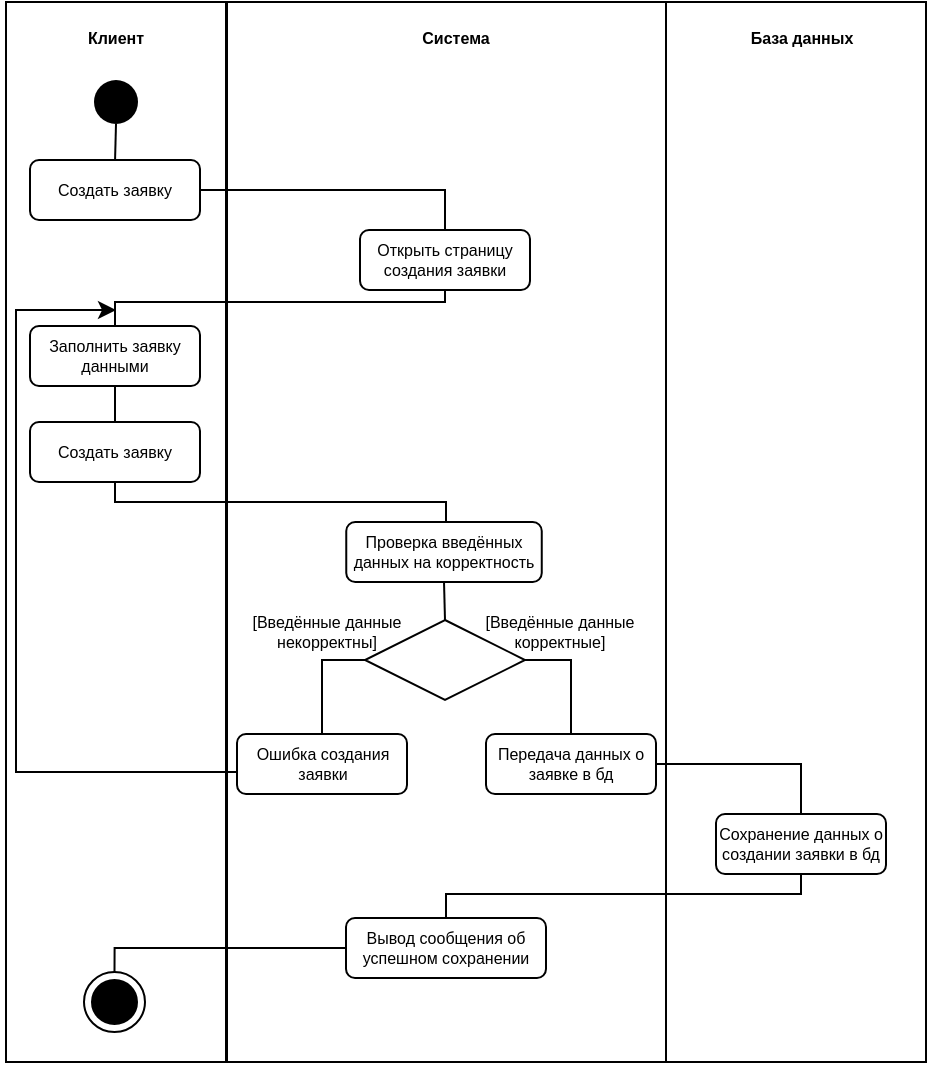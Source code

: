 <mxfile version="28.2.0">
  <diagram name="Страница — 2" id="Cq44oFLjoyiqE8RRYl0i">
    <mxGraphModel dx="1384" dy="755" grid="1" gridSize="10" guides="1" tooltips="1" connect="1" arrows="1" fold="1" page="1" pageScale="1" pageWidth="827" pageHeight="1169" math="0" shadow="0">
      <root>
        <mxCell id="0" />
        <mxCell id="1" parent="0" />
        <mxCell id="xJCdvGsEQJVozeYoEkow-44" value="" style="rounded=0;whiteSpace=wrap;html=1;" parent="1" vertex="1">
          <mxGeometry x="514" y="320" width="130" height="530" as="geometry" />
        </mxCell>
        <mxCell id="xJCdvGsEQJVozeYoEkow-42" value="" style="rounded=0;whiteSpace=wrap;html=1;" parent="1" vertex="1">
          <mxGeometry x="294.5" y="320" width="219.5" height="530" as="geometry" />
        </mxCell>
        <mxCell id="xJCdvGsEQJVozeYoEkow-40" value="" style="rounded=0;whiteSpace=wrap;html=1;" parent="1" vertex="1">
          <mxGeometry x="184" y="320" width="110" height="530" as="geometry" />
        </mxCell>
        <mxCell id="SRcf4w2CBNK6YAiHHpuh-1" style="edgeStyle=orthogonalEdgeStyle;rounded=0;orthogonalLoop=1;jettySize=auto;html=1;entryX=0.5;entryY=0;entryDx=0;entryDy=0;fontFamily=Helvetica;fontSize=8;fontColor=default;endArrow=none;endFill=0;" parent="1" edge="1">
          <mxGeometry relative="1" as="geometry">
            <mxPoint x="239" y="381" as="sourcePoint" />
            <mxPoint x="238.5" y="400" as="targetPoint" />
          </mxGeometry>
        </mxCell>
        <mxCell id="xJCdvGsEQJVozeYoEkow-1" value="" style="ellipse;html=1;shape=endState;fillColor=#000000;strokeColor=none;strokeWidth=1;gradientColor=default;gradientDirection=north;" parent="1" vertex="1">
          <mxGeometry x="224" y="355" width="30" height="30" as="geometry" />
        </mxCell>
        <mxCell id="xJCdvGsEQJVozeYoEkow-9" style="edgeStyle=orthogonalEdgeStyle;rounded=0;orthogonalLoop=1;jettySize=auto;html=1;exitX=1;exitY=0.5;exitDx=0;exitDy=0;entryX=0.5;entryY=0;entryDx=0;entryDy=0;endArrow=none;endFill=0;" parent="1" source="xJCdvGsEQJVozeYoEkow-6" target="xJCdvGsEQJVozeYoEkow-8" edge="1">
          <mxGeometry relative="1" as="geometry" />
        </mxCell>
        <mxCell id="xJCdvGsEQJVozeYoEkow-6" value="Создать заявку" style="rounded=1;whiteSpace=wrap;html=1;strokeWidth=1;perimeterSpacing=0;fontSize=8;" parent="1" vertex="1">
          <mxGeometry x="196" y="399" width="85" height="30" as="geometry" />
        </mxCell>
        <mxCell id="xJCdvGsEQJVozeYoEkow-11" style="edgeStyle=orthogonalEdgeStyle;rounded=0;orthogonalLoop=1;jettySize=auto;html=1;exitX=0.5;exitY=1;exitDx=0;exitDy=0;entryX=0.5;entryY=0;entryDx=0;entryDy=0;endArrow=none;endFill=0;" parent="1" target="xJCdvGsEQJVozeYoEkow-10" edge="1">
          <mxGeometry relative="1" as="geometry">
            <mxPoint x="403.5" y="464" as="sourcePoint" />
            <mxPoint x="284.5" y="490" as="targetPoint" />
            <Array as="points">
              <mxPoint x="404" y="470" />
              <mxPoint x="238" y="470" />
            </Array>
          </mxGeometry>
        </mxCell>
        <mxCell id="xJCdvGsEQJVozeYoEkow-8" value="Открыть страницу создания заявки" style="rounded=1;whiteSpace=wrap;html=1;strokeWidth=1;perimeterSpacing=0;fontSize=8;" parent="1" vertex="1">
          <mxGeometry x="361" y="434" width="85" height="30" as="geometry" />
        </mxCell>
        <mxCell id="xJCdvGsEQJVozeYoEkow-13" style="edgeStyle=orthogonalEdgeStyle;rounded=0;orthogonalLoop=1;jettySize=auto;html=1;exitX=0.5;exitY=1;exitDx=0;exitDy=0;entryX=0.5;entryY=0;entryDx=0;entryDy=0;endArrow=none;endFill=0;" parent="1" source="xJCdvGsEQJVozeYoEkow-10" target="xJCdvGsEQJVozeYoEkow-12" edge="1">
          <mxGeometry relative="1" as="geometry" />
        </mxCell>
        <mxCell id="xJCdvGsEQJVozeYoEkow-10" value="Заполнить заявку данными" style="rounded=1;whiteSpace=wrap;html=1;strokeWidth=1;perimeterSpacing=0;fontSize=8;" parent="1" vertex="1">
          <mxGeometry x="196" y="482" width="85" height="30" as="geometry" />
        </mxCell>
        <mxCell id="P4i_h_b2QhCyt63hFaWK-3" style="edgeStyle=orthogonalEdgeStyle;rounded=0;orthogonalLoop=1;jettySize=auto;html=1;exitX=0.5;exitY=1;exitDx=0;exitDy=0;entryX=0.5;entryY=0;entryDx=0;entryDy=0;fontFamily=Helvetica;fontSize=8;fontColor=default;endArrow=none;endFill=0;" parent="1" edge="1">
          <mxGeometry relative="1" as="geometry">
            <mxPoint x="238.5" y="560" as="sourcePoint" />
            <mxPoint x="403.005" y="580" as="targetPoint" />
            <Array as="points">
              <mxPoint x="238" y="570" />
              <mxPoint x="404" y="570" />
              <mxPoint x="404" y="580" />
            </Array>
          </mxGeometry>
        </mxCell>
        <mxCell id="xJCdvGsEQJVozeYoEkow-12" value="Создать заявку" style="rounded=1;whiteSpace=wrap;html=1;strokeWidth=1;perimeterSpacing=0;fontSize=8;" parent="1" vertex="1">
          <mxGeometry x="196" y="530" width="85" height="30" as="geometry" />
        </mxCell>
        <mxCell id="xJCdvGsEQJVozeYoEkow-17" style="edgeStyle=orthogonalEdgeStyle;rounded=0;orthogonalLoop=1;jettySize=auto;html=1;exitX=0;exitY=0.5;exitDx=0;exitDy=0;entryX=0.5;entryY=0;entryDx=0;entryDy=0;endArrow=none;endFill=0;" parent="1" source="xJCdvGsEQJVozeYoEkow-14" target="xJCdvGsEQJVozeYoEkow-16" edge="1">
          <mxGeometry relative="1" as="geometry" />
        </mxCell>
        <mxCell id="xJCdvGsEQJVozeYoEkow-19" style="edgeStyle=orthogonalEdgeStyle;rounded=0;orthogonalLoop=1;jettySize=auto;html=1;exitX=1;exitY=0.5;exitDx=0;exitDy=0;entryX=0.5;entryY=0;entryDx=0;entryDy=0;endArrow=none;endFill=0;" parent="1" source="xJCdvGsEQJVozeYoEkow-14" target="xJCdvGsEQJVozeYoEkow-18" edge="1">
          <mxGeometry relative="1" as="geometry" />
        </mxCell>
        <mxCell id="xJCdvGsEQJVozeYoEkow-14" value="" style="rhombus;whiteSpace=wrap;html=1;strokeWidth=1;" parent="1" vertex="1">
          <mxGeometry x="363.5" y="629" width="80" height="40" as="geometry" />
        </mxCell>
        <mxCell id="P4i_h_b2QhCyt63hFaWK-1" style="edgeStyle=orthogonalEdgeStyle;rounded=0;orthogonalLoop=1;jettySize=auto;html=1;exitX=0;exitY=0.5;exitDx=0;exitDy=0;fontFamily=Helvetica;fontSize=8;fontColor=default;" parent="1" edge="1">
          <mxGeometry relative="1" as="geometry">
            <mxPoint x="239" y="474" as="targetPoint" />
            <mxPoint x="304.5" y="705" as="sourcePoint" />
            <Array as="points">
              <mxPoint x="189" y="705" />
              <mxPoint x="189" y="474" />
            </Array>
          </mxGeometry>
        </mxCell>
        <mxCell id="xJCdvGsEQJVozeYoEkow-16" value="Ошибка создания заявки" style="rounded=1;whiteSpace=wrap;html=1;strokeWidth=1;perimeterSpacing=0;fontSize=8;" parent="1" vertex="1">
          <mxGeometry x="299.5" y="686" width="85" height="30" as="geometry" />
        </mxCell>
        <mxCell id="xJCdvGsEQJVozeYoEkow-34" style="edgeStyle=orthogonalEdgeStyle;rounded=0;orthogonalLoop=1;jettySize=auto;html=1;exitX=1;exitY=0.5;exitDx=0;exitDy=0;entryX=0.5;entryY=0;entryDx=0;entryDy=0;endArrow=none;endFill=0;" parent="1" source="xJCdvGsEQJVozeYoEkow-18" target="xJCdvGsEQJVozeYoEkow-22" edge="1">
          <mxGeometry relative="1" as="geometry" />
        </mxCell>
        <mxCell id="xJCdvGsEQJVozeYoEkow-18" value="Передача данных о заявке в бд" style="rounded=1;whiteSpace=wrap;html=1;strokeWidth=1;perimeterSpacing=0;fontSize=8;" parent="1" vertex="1">
          <mxGeometry x="424" y="686" width="85" height="30" as="geometry" />
        </mxCell>
        <mxCell id="xJCdvGsEQJVozeYoEkow-20" value="[Введённые данные некорректны]" style="text;html=1;align=center;verticalAlign=middle;whiteSpace=wrap;rounded=0;fontSize=8;" parent="1" vertex="1">
          <mxGeometry x="304" y="626" width="80.5" height="17" as="geometry" />
        </mxCell>
        <mxCell id="xJCdvGsEQJVozeYoEkow-21" value="[Введённые данные корректные]" style="text;html=1;align=center;verticalAlign=middle;whiteSpace=wrap;rounded=0;fontSize=8;" parent="1" vertex="1">
          <mxGeometry x="417.5" y="626" width="85.5" height="17" as="geometry" />
        </mxCell>
        <mxCell id="xJCdvGsEQJVozeYoEkow-35" style="edgeStyle=orthogonalEdgeStyle;rounded=0;orthogonalLoop=1;jettySize=auto;html=1;exitX=0.5;exitY=1;exitDx=0;exitDy=0;endArrow=none;endFill=0;entryX=0.5;entryY=0;entryDx=0;entryDy=0;" parent="1" source="xJCdvGsEQJVozeYoEkow-22" target="xJCdvGsEQJVozeYoEkow-23" edge="1">
          <mxGeometry relative="1" as="geometry">
            <mxPoint x="586.5" y="761" as="sourcePoint" />
            <mxPoint x="404" y="776" as="targetPoint" />
            <Array as="points">
              <mxPoint x="582" y="766" />
              <mxPoint x="404" y="766" />
            </Array>
          </mxGeometry>
        </mxCell>
        <mxCell id="xJCdvGsEQJVozeYoEkow-22" value="Сохранение данных о создании заявки в бд" style="rounded=1;whiteSpace=wrap;html=1;strokeWidth=1;perimeterSpacing=0;fontSize=8;" parent="1" vertex="1">
          <mxGeometry x="539" y="726" width="85" height="30" as="geometry" />
        </mxCell>
        <mxCell id="xJCdvGsEQJVozeYoEkow-38" style="edgeStyle=orthogonalEdgeStyle;rounded=0;orthogonalLoop=1;jettySize=auto;html=1;exitX=0;exitY=0.5;exitDx=0;exitDy=0;entryX=0.5;entryY=0;entryDx=0;entryDy=0;endArrow=none;endFill=0;" parent="1" source="xJCdvGsEQJVozeYoEkow-23" target="xJCdvGsEQJVozeYoEkow-25" edge="1">
          <mxGeometry relative="1" as="geometry">
            <Array as="points">
              <mxPoint x="238" y="793" />
            </Array>
          </mxGeometry>
        </mxCell>
        <mxCell id="xJCdvGsEQJVozeYoEkow-23" value="Вывод сообщения об успешном сохранении" style="rounded=1;whiteSpace=wrap;html=1;strokeWidth=1;perimeterSpacing=0;fontSize=8;" parent="1" vertex="1">
          <mxGeometry x="354" y="778" width="100" height="30" as="geometry" />
        </mxCell>
        <mxCell id="xJCdvGsEQJVozeYoEkow-25" value="" style="ellipse;html=1;shape=endState;fillColor=#000000;strokeColor=#000000;" parent="1" vertex="1">
          <mxGeometry x="223" y="805" width="30.5" height="30" as="geometry" />
        </mxCell>
        <mxCell id="xJCdvGsEQJVozeYoEkow-41" value="Клиент" style="text;html=1;align=center;verticalAlign=middle;whiteSpace=wrap;rounded=0;fontSize=8;fontStyle=1" parent="1" vertex="1">
          <mxGeometry x="204" y="330" width="70" height="16" as="geometry" />
        </mxCell>
        <mxCell id="xJCdvGsEQJVozeYoEkow-43" value="Система" style="text;html=1;align=center;verticalAlign=middle;whiteSpace=wrap;rounded=0;fontSize=8;fontStyle=1" parent="1" vertex="1">
          <mxGeometry x="374.25" y="330" width="70" height="16" as="geometry" />
        </mxCell>
        <mxCell id="xJCdvGsEQJVozeYoEkow-45" value="База данных" style="text;html=1;align=center;verticalAlign=middle;whiteSpace=wrap;rounded=0;fontSize=8;fontStyle=1" parent="1" vertex="1">
          <mxGeometry x="546.5" y="330" width="70" height="16" as="geometry" />
        </mxCell>
        <mxCell id="P4i_h_b2QhCyt63hFaWK-4" style="edgeStyle=orthogonalEdgeStyle;rounded=0;orthogonalLoop=1;jettySize=auto;html=1;exitX=0.5;exitY=1;exitDx=0;exitDy=0;entryX=0.5;entryY=0;entryDx=0;entryDy=0;fontFamily=Helvetica;fontSize=8;fontColor=default;endArrow=none;endFill=0;" parent="1" source="P4i_h_b2QhCyt63hFaWK-2" target="xJCdvGsEQJVozeYoEkow-14" edge="1">
          <mxGeometry relative="1" as="geometry" />
        </mxCell>
        <mxCell id="P4i_h_b2QhCyt63hFaWK-2" value="Проверка введённых данных на корректность" style="rounded=1;whiteSpace=wrap;html=1;strokeWidth=1;perimeterSpacing=0;fontSize=8;" parent="1" vertex="1">
          <mxGeometry x="354.13" y="580" width="97.75" height="30" as="geometry" />
        </mxCell>
      </root>
    </mxGraphModel>
  </diagram>
</mxfile>
